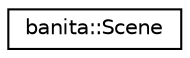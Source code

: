digraph "Graphical Class Hierarchy"
{
 // LATEX_PDF_SIZE
  edge [fontname="Helvetica",fontsize="10",labelfontname="Helvetica",labelfontsize="10"];
  node [fontname="Helvetica",fontsize="10",shape=record];
  rankdir="LR";
  Node0 [label="banita::Scene",height=0.2,width=0.4,color="black", fillcolor="white", style="filled",URL="$da/d56/classbanita_1_1_scene.html",tooltip=" "];
}
